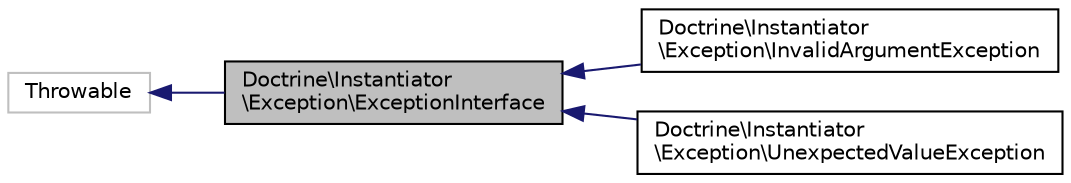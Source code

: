 digraph "Doctrine\Instantiator\Exception\ExceptionInterface"
{
  edge [fontname="Helvetica",fontsize="10",labelfontname="Helvetica",labelfontsize="10"];
  node [fontname="Helvetica",fontsize="10",shape=record];
  rankdir="LR";
  Node0 [label="Doctrine\\Instantiator\l\\Exception\\ExceptionInterface",height=0.2,width=0.4,color="black", fillcolor="grey75", style="filled", fontcolor="black"];
  Node1 -> Node0 [dir="back",color="midnightblue",fontsize="10",style="solid",fontname="Helvetica"];
  Node1 [label="Throwable",height=0.2,width=0.4,color="grey75", fillcolor="white", style="filled"];
  Node0 -> Node2 [dir="back",color="midnightblue",fontsize="10",style="solid",fontname="Helvetica"];
  Node2 [label="Doctrine\\Instantiator\l\\Exception\\InvalidArgumentException",height=0.2,width=0.4,color="black", fillcolor="white", style="filled",URL="$classDoctrine_1_1Instantiator_1_1Exception_1_1InvalidArgumentException.html"];
  Node0 -> Node3 [dir="back",color="midnightblue",fontsize="10",style="solid",fontname="Helvetica"];
  Node3 [label="Doctrine\\Instantiator\l\\Exception\\UnexpectedValueException",height=0.2,width=0.4,color="black", fillcolor="white", style="filled",URL="$classDoctrine_1_1Instantiator_1_1Exception_1_1UnexpectedValueException.html"];
}
